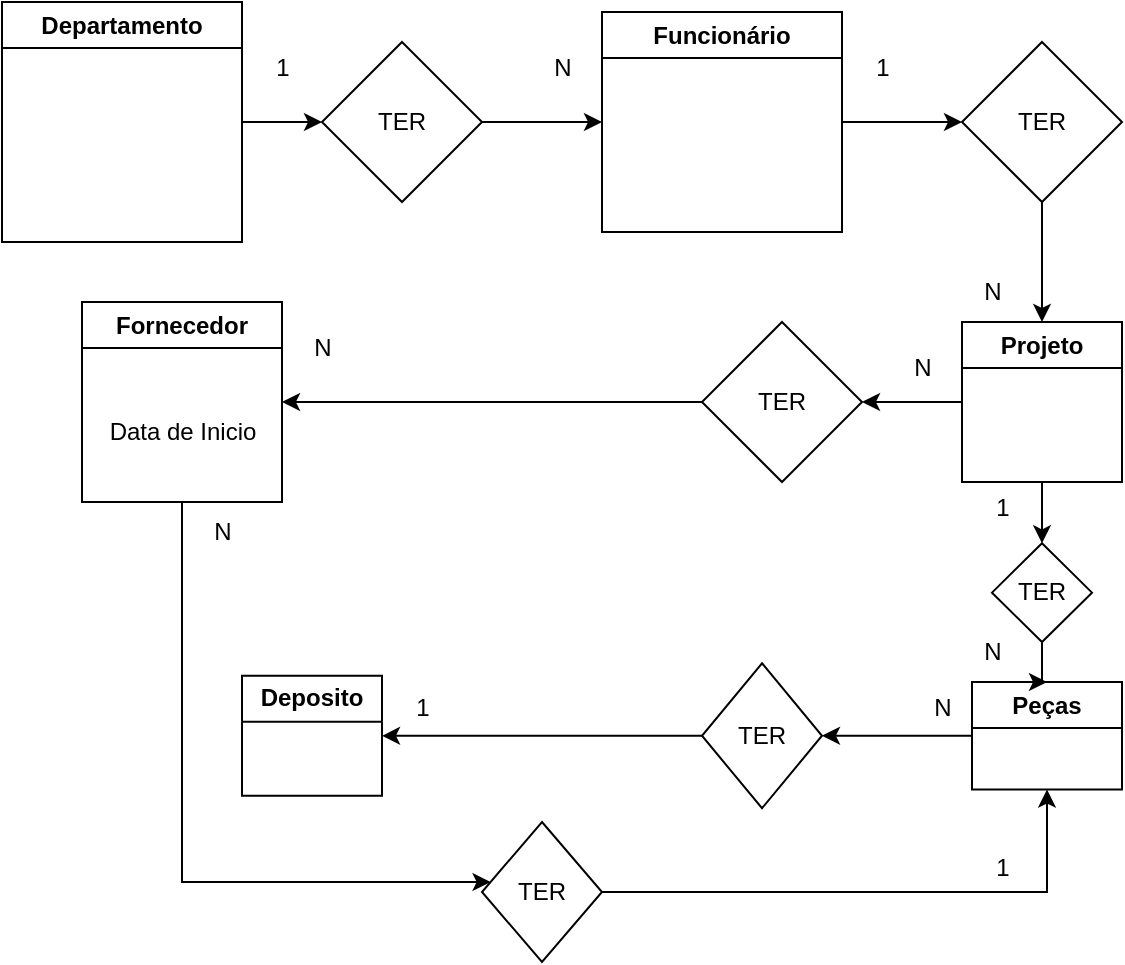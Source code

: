 <mxfile version="21.6.9" type="github">
  <diagram id="R2lEEEUBdFMjLlhIrx00" name="Page-1">
    <mxGraphModel dx="1434" dy="678" grid="1" gridSize="10" guides="1" tooltips="1" connect="1" arrows="1" fold="1" page="1" pageScale="1" pageWidth="850" pageHeight="1100" math="0" shadow="0" extFonts="Permanent Marker^https://fonts.googleapis.com/css?family=Permanent+Marker">
      <root>
        <mxCell id="0" />
        <mxCell id="1" parent="0" />
        <mxCell id="a1M_aZ61iltw1CNODRPH-3" style="edgeStyle=orthogonalEdgeStyle;rounded=0;orthogonalLoop=1;jettySize=auto;html=1;" edge="1" parent="1" source="a1M_aZ61iltw1CNODRPH-2" target="a1M_aZ61iltw1CNODRPH-4">
          <mxGeometry relative="1" as="geometry">
            <mxPoint x="220" y="100" as="targetPoint" />
          </mxGeometry>
        </mxCell>
        <mxCell id="a1M_aZ61iltw1CNODRPH-2" value="Departamento" style="swimlane;whiteSpace=wrap;html=1;" vertex="1" parent="1">
          <mxGeometry x="20" y="40" width="120" height="120" as="geometry" />
        </mxCell>
        <mxCell id="a1M_aZ61iltw1CNODRPH-5" style="edgeStyle=orthogonalEdgeStyle;rounded=0;orthogonalLoop=1;jettySize=auto;html=1;" edge="1" parent="1" source="a1M_aZ61iltw1CNODRPH-4" target="a1M_aZ61iltw1CNODRPH-6">
          <mxGeometry relative="1" as="geometry">
            <mxPoint x="310" y="100" as="targetPoint" />
          </mxGeometry>
        </mxCell>
        <mxCell id="a1M_aZ61iltw1CNODRPH-4" value="TER" style="rhombus;whiteSpace=wrap;html=1;" vertex="1" parent="1">
          <mxGeometry x="180" y="60" width="80" height="80" as="geometry" />
        </mxCell>
        <mxCell id="a1M_aZ61iltw1CNODRPH-7" style="edgeStyle=orthogonalEdgeStyle;rounded=0;orthogonalLoop=1;jettySize=auto;html=1;" edge="1" parent="1" source="a1M_aZ61iltw1CNODRPH-6" target="a1M_aZ61iltw1CNODRPH-8">
          <mxGeometry relative="1" as="geometry">
            <mxPoint x="510" y="100" as="targetPoint" />
          </mxGeometry>
        </mxCell>
        <mxCell id="a1M_aZ61iltw1CNODRPH-6" value="Funcionário" style="swimlane;whiteSpace=wrap;html=1;" vertex="1" parent="1">
          <mxGeometry x="320" y="45" width="120" height="110" as="geometry" />
        </mxCell>
        <mxCell id="a1M_aZ61iltw1CNODRPH-9" style="edgeStyle=orthogonalEdgeStyle;rounded=0;orthogonalLoop=1;jettySize=auto;html=1;" edge="1" parent="1" source="a1M_aZ61iltw1CNODRPH-8" target="a1M_aZ61iltw1CNODRPH-10">
          <mxGeometry relative="1" as="geometry">
            <mxPoint x="640" y="100" as="targetPoint" />
          </mxGeometry>
        </mxCell>
        <mxCell id="a1M_aZ61iltw1CNODRPH-8" value="TER" style="rhombus;whiteSpace=wrap;html=1;" vertex="1" parent="1">
          <mxGeometry x="500" y="60" width="80" height="80" as="geometry" />
        </mxCell>
        <mxCell id="a1M_aZ61iltw1CNODRPH-14" style="edgeStyle=orthogonalEdgeStyle;rounded=0;orthogonalLoop=1;jettySize=auto;html=1;" edge="1" parent="1" source="a1M_aZ61iltw1CNODRPH-10" target="a1M_aZ61iltw1CNODRPH-15">
          <mxGeometry relative="1" as="geometry">
            <mxPoint x="410" y="240" as="targetPoint" />
          </mxGeometry>
        </mxCell>
        <mxCell id="a1M_aZ61iltw1CNODRPH-30" style="edgeStyle=orthogonalEdgeStyle;rounded=0;orthogonalLoop=1;jettySize=auto;html=1;" edge="1" parent="1" source="a1M_aZ61iltw1CNODRPH-10" target="a1M_aZ61iltw1CNODRPH-31">
          <mxGeometry relative="1" as="geometry">
            <mxPoint x="540" y="310" as="targetPoint" />
          </mxGeometry>
        </mxCell>
        <mxCell id="a1M_aZ61iltw1CNODRPH-10" value="Projeto" style="swimlane;whiteSpace=wrap;html=1;" vertex="1" parent="1">
          <mxGeometry x="500" y="200" width="80" height="80" as="geometry" />
        </mxCell>
        <mxCell id="a1M_aZ61iltw1CNODRPH-36" value="N" style="text;html=1;align=center;verticalAlign=middle;resizable=0;points=[];autosize=1;strokeColor=none;fillColor=none;" vertex="1" parent="a1M_aZ61iltw1CNODRPH-10">
          <mxGeometry y="-30" width="30" height="30" as="geometry" />
        </mxCell>
        <mxCell id="a1M_aZ61iltw1CNODRPH-16" style="edgeStyle=orthogonalEdgeStyle;rounded=0;orthogonalLoop=1;jettySize=auto;html=1;" edge="1" parent="1" source="a1M_aZ61iltw1CNODRPH-15" target="a1M_aZ61iltw1CNODRPH-17">
          <mxGeometry relative="1" as="geometry">
            <mxPoint x="160" y="240" as="targetPoint" />
          </mxGeometry>
        </mxCell>
        <mxCell id="a1M_aZ61iltw1CNODRPH-15" value="TER" style="rhombus;whiteSpace=wrap;html=1;" vertex="1" parent="1">
          <mxGeometry x="370" y="200" width="80" height="80" as="geometry" />
        </mxCell>
        <mxCell id="a1M_aZ61iltw1CNODRPH-19" style="edgeStyle=orthogonalEdgeStyle;rounded=0;orthogonalLoop=1;jettySize=auto;html=1;" edge="1" parent="1" source="a1M_aZ61iltw1CNODRPH-17" target="a1M_aZ61iltw1CNODRPH-21">
          <mxGeometry relative="1" as="geometry">
            <mxPoint x="110" y="410" as="targetPoint" />
            <Array as="points">
              <mxPoint x="110" y="480" />
            </Array>
          </mxGeometry>
        </mxCell>
        <mxCell id="a1M_aZ61iltw1CNODRPH-17" value="Fornecedor" style="swimlane;whiteSpace=wrap;html=1;" vertex="1" parent="1">
          <mxGeometry x="60" y="190" width="100" height="100" as="geometry" />
        </mxCell>
        <mxCell id="a1M_aZ61iltw1CNODRPH-18" value="Data de Inicio" style="text;html=1;align=center;verticalAlign=middle;resizable=0;points=[];autosize=1;strokeColor=none;fillColor=none;" vertex="1" parent="a1M_aZ61iltw1CNODRPH-17">
          <mxGeometry y="50" width="100" height="30" as="geometry" />
        </mxCell>
        <mxCell id="a1M_aZ61iltw1CNODRPH-24" style="edgeStyle=orthogonalEdgeStyle;rounded=0;orthogonalLoop=1;jettySize=auto;html=1;entryX=0.5;entryY=1;entryDx=0;entryDy=0;" edge="1" parent="1" source="a1M_aZ61iltw1CNODRPH-21" target="a1M_aZ61iltw1CNODRPH-23">
          <mxGeometry relative="1" as="geometry">
            <mxPoint x="540" y="415" as="targetPoint" />
          </mxGeometry>
        </mxCell>
        <mxCell id="a1M_aZ61iltw1CNODRPH-21" value="TER" style="rhombus;whiteSpace=wrap;html=1;" vertex="1" parent="1">
          <mxGeometry x="260" y="450" width="60" height="70" as="geometry" />
        </mxCell>
        <mxCell id="a1M_aZ61iltw1CNODRPH-25" style="edgeStyle=orthogonalEdgeStyle;rounded=0;orthogonalLoop=1;jettySize=auto;html=1;" edge="1" parent="1" source="a1M_aZ61iltw1CNODRPH-23" target="a1M_aZ61iltw1CNODRPH-26">
          <mxGeometry relative="1" as="geometry">
            <mxPoint x="410" y="367.5" as="targetPoint" />
          </mxGeometry>
        </mxCell>
        <mxCell id="a1M_aZ61iltw1CNODRPH-23" value="Peças" style="swimlane;whiteSpace=wrap;html=1;" vertex="1" parent="1">
          <mxGeometry x="505" y="380" width="75" height="53.75" as="geometry" />
        </mxCell>
        <mxCell id="a1M_aZ61iltw1CNODRPH-27" style="edgeStyle=orthogonalEdgeStyle;rounded=0;orthogonalLoop=1;jettySize=auto;html=1;" edge="1" parent="1" source="a1M_aZ61iltw1CNODRPH-26" target="a1M_aZ61iltw1CNODRPH-28">
          <mxGeometry relative="1" as="geometry">
            <mxPoint x="240" y="363.75" as="targetPoint" />
          </mxGeometry>
        </mxCell>
        <mxCell id="a1M_aZ61iltw1CNODRPH-26" value="TER" style="rhombus;whiteSpace=wrap;html=1;" vertex="1" parent="1">
          <mxGeometry x="370" y="370.63" width="60" height="72.5" as="geometry" />
        </mxCell>
        <mxCell id="a1M_aZ61iltw1CNODRPH-28" value="Deposito" style="swimlane;whiteSpace=wrap;html=1;" vertex="1" parent="1">
          <mxGeometry x="140" y="376.88" width="70" height="60" as="geometry" />
        </mxCell>
        <mxCell id="a1M_aZ61iltw1CNODRPH-32" style="edgeStyle=orthogonalEdgeStyle;rounded=0;orthogonalLoop=1;jettySize=auto;html=1;" edge="1" parent="1" source="a1M_aZ61iltw1CNODRPH-31" target="a1M_aZ61iltw1CNODRPH-23">
          <mxGeometry relative="1" as="geometry" />
        </mxCell>
        <mxCell id="a1M_aZ61iltw1CNODRPH-31" value="TER" style="rhombus;whiteSpace=wrap;html=1;" vertex="1" parent="1">
          <mxGeometry x="515" y="310.63" width="50" height="49.37" as="geometry" />
        </mxCell>
        <mxCell id="a1M_aZ61iltw1CNODRPH-33" value="1" style="text;html=1;align=center;verticalAlign=middle;resizable=0;points=[];autosize=1;strokeColor=none;fillColor=none;" vertex="1" parent="1">
          <mxGeometry x="145" y="58" width="30" height="30" as="geometry" />
        </mxCell>
        <mxCell id="a1M_aZ61iltw1CNODRPH-34" value="N" style="text;html=1;align=center;verticalAlign=middle;resizable=0;points=[];autosize=1;strokeColor=none;fillColor=none;" vertex="1" parent="1">
          <mxGeometry x="285" y="58" width="30" height="30" as="geometry" />
        </mxCell>
        <mxCell id="a1M_aZ61iltw1CNODRPH-35" value="1" style="text;html=1;align=center;verticalAlign=middle;resizable=0;points=[];autosize=1;strokeColor=none;fillColor=none;" vertex="1" parent="1">
          <mxGeometry x="445" y="58" width="30" height="30" as="geometry" />
        </mxCell>
        <mxCell id="a1M_aZ61iltw1CNODRPH-37" value="N" style="text;html=1;align=center;verticalAlign=middle;resizable=0;points=[];autosize=1;strokeColor=none;fillColor=none;" vertex="1" parent="1">
          <mxGeometry x="465" y="208" width="30" height="30" as="geometry" />
        </mxCell>
        <mxCell id="a1M_aZ61iltw1CNODRPH-38" value="N" style="text;html=1;align=center;verticalAlign=middle;resizable=0;points=[];autosize=1;strokeColor=none;fillColor=none;" vertex="1" parent="1">
          <mxGeometry x="165" y="198" width="30" height="30" as="geometry" />
        </mxCell>
        <mxCell id="a1M_aZ61iltw1CNODRPH-39" value="N" style="text;html=1;align=center;verticalAlign=middle;resizable=0;points=[];autosize=1;strokeColor=none;fillColor=none;" vertex="1" parent="1">
          <mxGeometry x="115" y="290" width="30" height="30" as="geometry" />
        </mxCell>
        <mxCell id="a1M_aZ61iltw1CNODRPH-40" value="1" style="text;html=1;align=center;verticalAlign=middle;resizable=0;points=[];autosize=1;strokeColor=none;fillColor=none;" vertex="1" parent="1">
          <mxGeometry x="505" y="458" width="30" height="30" as="geometry" />
        </mxCell>
        <mxCell id="a1M_aZ61iltw1CNODRPH-41" value="N" style="text;html=1;align=center;verticalAlign=middle;resizable=0;points=[];autosize=1;strokeColor=none;fillColor=none;" vertex="1" parent="1">
          <mxGeometry x="500" y="350" width="30" height="30" as="geometry" />
        </mxCell>
        <mxCell id="a1M_aZ61iltw1CNODRPH-42" value="1" style="text;html=1;align=center;verticalAlign=middle;resizable=0;points=[];autosize=1;strokeColor=none;fillColor=none;" vertex="1" parent="1">
          <mxGeometry x="505" y="278" width="30" height="30" as="geometry" />
        </mxCell>
        <mxCell id="a1M_aZ61iltw1CNODRPH-43" value="N" style="text;html=1;align=center;verticalAlign=middle;resizable=0;points=[];autosize=1;strokeColor=none;fillColor=none;" vertex="1" parent="1">
          <mxGeometry x="475" y="378" width="30" height="30" as="geometry" />
        </mxCell>
        <mxCell id="a1M_aZ61iltw1CNODRPH-44" value="1" style="text;html=1;align=center;verticalAlign=middle;resizable=0;points=[];autosize=1;strokeColor=none;fillColor=none;" vertex="1" parent="1">
          <mxGeometry x="215" y="378" width="30" height="30" as="geometry" />
        </mxCell>
      </root>
    </mxGraphModel>
  </diagram>
</mxfile>
